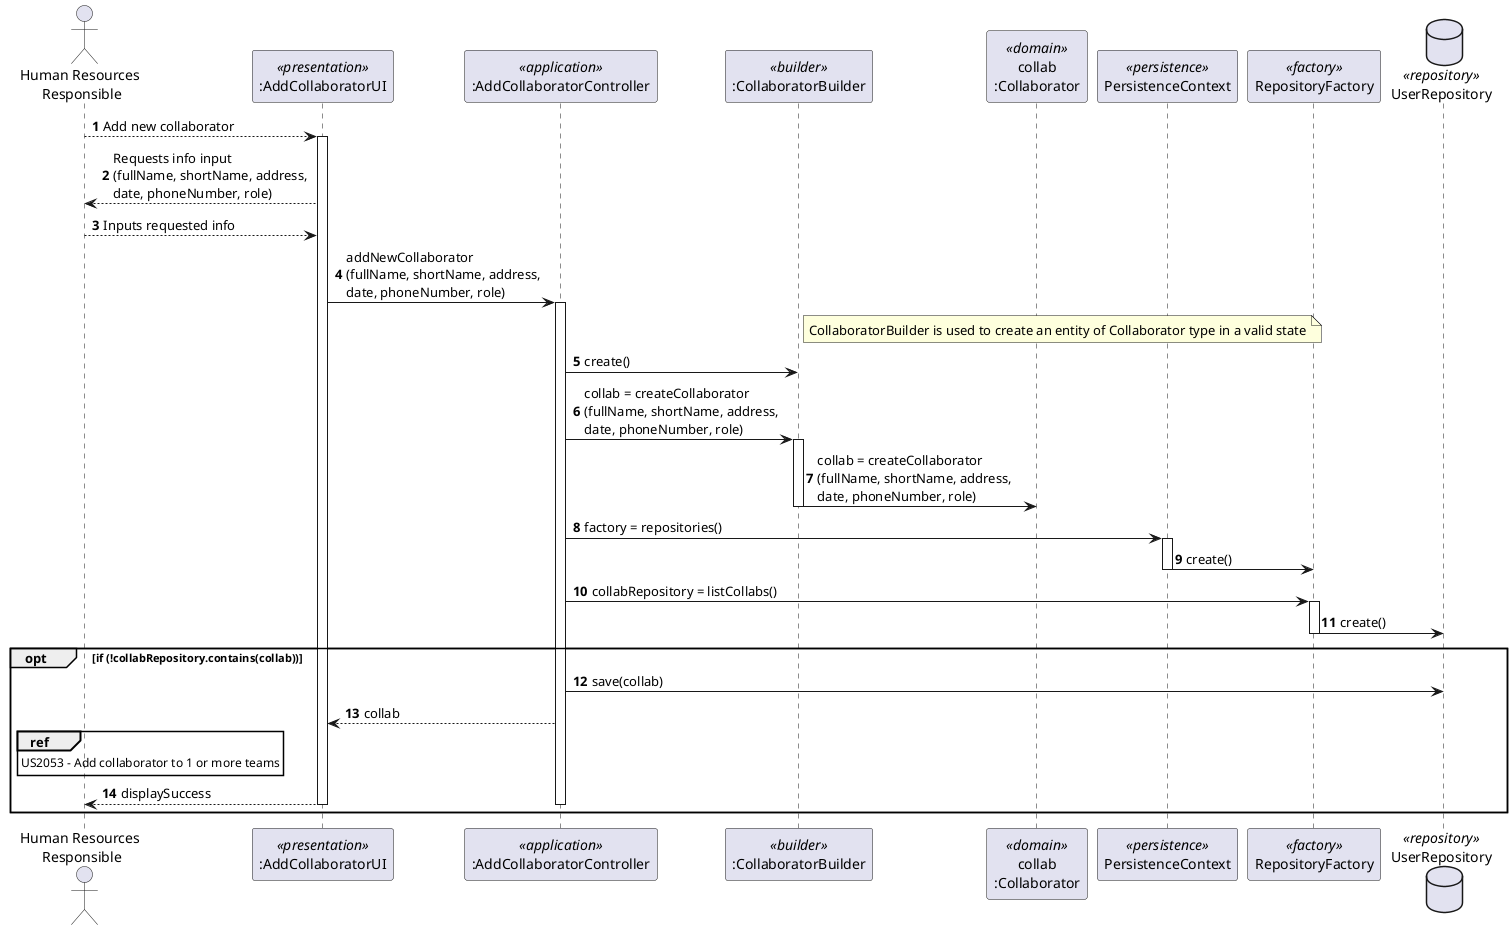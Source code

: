 @startuml
autonumber

actor "Human Resources \nResponsible" as HRR
participant ":AddCollaboratorUI" as ADDCOLLABUI <<presentation>>
participant ":AddCollaboratorController" as ADDCOLLABCTRL <<application>>
participant ":CollaboratorBuilder" as COLLABBUILDER <<builder>>
participant "collab\n:Collaborator" as COLLAB <<domain>>
participant PersistenceContext as Persistence <<persistence>>
participant RepositoryFactory as Factory <<factory>>
database UserRepository as Repository <<repository>>


HRR --> ADDCOLLABUI : Add new collaborator
activate ADDCOLLABUI
ADDCOLLABUI --> HRR : Requests info input \n(fullName, shortName, address, \ndate, phoneNumber, role)

HRR --> ADDCOLLABUI : Inputs requested info

ADDCOLLABUI -> ADDCOLLABCTRL : addNewCollaborator\n(fullName, shortName, address, \ndate, phoneNumber, role)
note right of COLLABBUILDER:CollaboratorBuilder is used to create an entity of Collaborator type in a valid state
activate ADDCOLLABCTRL
ADDCOLLABCTRL -> COLLABBUILDER : create()
ADDCOLLABCTRL -> COLLABBUILDER : collab = createCollaborator\n(fullName, shortName, address, \ndate, phoneNumber, role)

activate COLLABBUILDER
COLLABBUILDER -> COLLAB : collab = createCollaborator\n(fullName, shortName, address, \ndate, phoneNumber, role)
deactivate COLLABBUILDER

ADDCOLLABCTRL -> Persistence : factory = repositories()
activate Persistence
Persistence -> Factory : create()
deactivate Persistence

ADDCOLLABCTRL -> Factory : collabRepository = listCollabs()
activate Factory
Factory -> Repository : create()
deactivate Factory

opt if (!collabRepository.contains(collab))
ADDCOLLABCTRL -> Repository : save(collab)

ADDCOLLABCTRL --> ADDCOLLABUI : collab
deactivate COLLABBUILDER

ref over HRR
US2053 - Add collaborator to 1 or more teams
end ref

ADDCOLLABUI --> HRR : displaySuccess
deactivate ADDCOLLABCTRL

deactivate ADDCOLLABUI
end opt

@enduml
